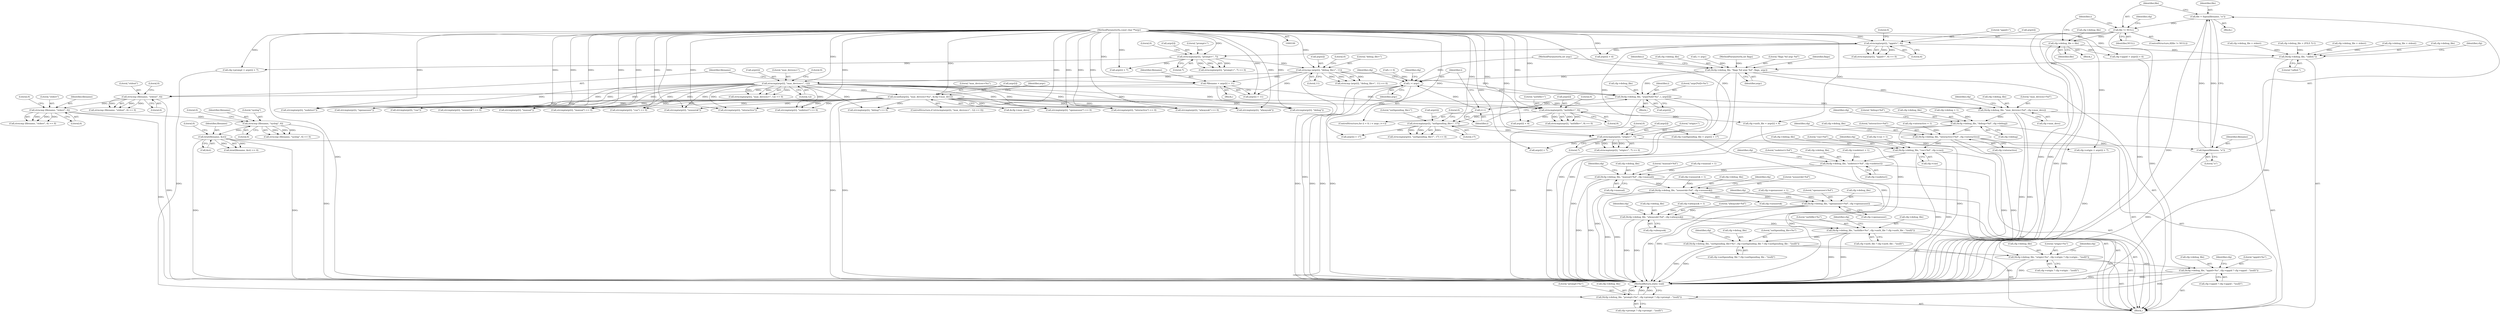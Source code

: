 digraph "0_pam-u2f_18b1914e32b74ff52000f10e97067e841e5fff62_0@API" {
"1000419" [label="(Call,file = fopen(filename, \"a\"))"];
"1000421" [label="(Call,fopen(filename, \"a\"))"];
"1000407" [label="(Call,lstat(filename, &st))"];
"1000387" [label="(Call,strncmp (filename, \"syslog\", 6))"];
"1000373" [label="(Call,strncmp (filename, \"stderr\", 6))"];
"1000359" [label="(Call,strncmp (filename, \"stdout\", 6))"];
"1000350" [label="(Call,*filename = argv[i] + 11)"];
"1000341" [label="(Call,strncmp (argv[i], \"debug_file=\", 11))"];
"1000323" [label="(Call,strncmp(argv[i], \"prompt=\", 7))"];
"1000305" [label="(Call,strncmp(argv[i], \"appid=\", 6))"];
"1000287" [label="(Call,strncmp(argv[i], \"origin=\", 7))"];
"1000269" [label="(Call,strncmp(argv[i], \"authpending_file=\", 17))"];
"1000251" [label="(Call,strncmp(argv[i], \"authfile=\", 9))"];
"1000103" [label="(MethodParameterIn,const char **argv)"];
"1000129" [label="(Call,strncmp(argv[i], \"max_devices=\", 12))"];
"1000136" [label="(Call,sscanf(argv[i], \"max_devices=%u\", &cfg->max_devs))"];
"1000425" [label="(Call,file != NULL)"];
"1000429" [label="(Call,cfg->debug_file = file)"];
"1000439" [label="(Call,D(cfg->debug_file, \"called.\"))"];
"1000444" [label="(Call,D(cfg->debug_file, \"flags %d argc %d\", flags, argc))"];
"1000455" [label="(Call,i < argc)"];
"1000461" [label="(Call,D(cfg->debug_file, \"argv[%d]=%s\", i, argv[i]))"];
"1000458" [label="(Call,i++)"];
"1000470" [label="(Call,D(cfg->debug_file, \"max_devices=%d\", cfg->max_devs))"];
"1000478" [label="(Call,D(cfg->debug_file, \"debug=%d\", cfg->debug))"];
"1000486" [label="(Call,D(cfg->debug_file, \"interactive=%d\", cfg->interactive))"];
"1000494" [label="(Call,D(cfg->debug_file, \"cue=%d\", cfg->cue))"];
"1000502" [label="(Call,D(cfg->debug_file, \"nodetect=%d\", cfg->nodetect))"];
"1000510" [label="(Call,D(cfg->debug_file, \"manual=%d\", cfg->manual))"];
"1000518" [label="(Call,D(cfg->debug_file, \"nouserok=%d\", cfg->nouserok))"];
"1000526" [label="(Call,D(cfg->debug_file, \"openasuser=%d\", cfg->openasuser))"];
"1000534" [label="(Call,D(cfg->debug_file, \"alwaysok=%d\", cfg->alwaysok))"];
"1000542" [label="(Call,D(cfg->debug_file, \"authfile=%s\", cfg->auth_file ? cfg->auth_file : \"(null)\"))"];
"1000555" [label="(Call,D(cfg->debug_file, \"authpending_file=%s\", cfg->authpending_file ? cfg->authpending_file : \"(null)\"))"];
"1000568" [label="(Call,D(cfg->debug_file, \"origin=%s\", cfg->origin ? cfg->origin : \"(null)\"))"];
"1000581" [label="(Call,D(cfg->debug_file, \"appid=%s\", cfg->appid ? cfg->appid : \"(null)\"))"];
"1000594" [label="(Call,D(cfg->debug_file, \"prompt=%s\", cfg->prompt ? cfg->prompt : \"(null)\"))"];
"1000422" [label="(Identifier,filename)"];
"1000351" [label="(Identifier,filename)"];
"1000419" [label="(Call,file = fopen(filename, \"a\"))"];
"1000433" [label="(Identifier,file)"];
"1000490" [label="(Literal,\"interactive=%d\")"];
"1000141" [label="(Call,&cfg->max_devs)"];
"1000365" [label="(Call,cfg->debug_file = stdout)"];
"1000160" [label="(Call,strcmp(argv[i], \"debug\"))"];
"1000491" [label="(Call,cfg->interactive)"];
"1000387" [label="(Call,strncmp (filename, \"syslog\", 6))"];
"1000129" [label="(Call,strncmp(argv[i], \"max_devices=\", 12))"];
"1000324" [label="(Call,argv[i])"];
"1000287" [label="(Call,strncmp(argv[i], \"origin=\", 7))"];
"1000330" [label="(Call,cfg->prompt = argv[i] + 7)"];
"1000327" [label="(Literal,\"prompt=\")"];
"1000518" [label="(Call,D(cfg->debug_file, \"nouserok=%d\", cfg->nouserok))"];
"1000440" [label="(Call,cfg->debug_file)"];
"1000269" [label="(Call,strncmp(argv[i], \"authpending_file=\", 17))"];
"1000479" [label="(Call,cfg->debug_file)"];
"1000406" [label="(Call,lstat(filename, &st) == 0)"];
"1000212" [label="(Call,strcmp(argv[i], \"interactive\"))"];
"1000448" [label="(Literal,\"flags %d argc %d\")"];
"1000218" [label="(Call,cfg->interactive = 1)"];
"1000431" [label="(Identifier,cfg)"];
"1000159" [label="(Call,strcmp(argv[i], \"debug\") == 0)"];
"1000262" [label="(Call,argv[i] + 9)"];
"1000255" [label="(Literal,\"authfile=\")"];
"1000186" [label="(Call,strcmp(argv[i], \"openasuser\"))"];
"1000461" [label="(Call,D(cfg->debug_file, \"argv[%d]=%s\", i, argv[i]))"];
"1000507" [label="(Call,cfg->nodetect)"];
"1000528" [label="(Identifier,cfg)"];
"1000531" [label="(Call,cfg->openasuser)"];
"1000390" [label="(Literal,6)"];
"1000377" [label="(Literal,0)"];
"1000499" [label="(Call,cfg->cue)"];
"1000523" [label="(Call,cfg->nouserok)"];
"1000341" [label="(Call,strncmp (argv[i], \"debug_file=\", 11))"];
"1000352" [label="(Call,argv[i] + 11)"];
"1000328" [label="(Literal,7)"];
"1000486" [label="(Call,D(cfg->debug_file, \"interactive=%d\", cfg->interactive))"];
"1000346" [label="(Literal,11)"];
"1000225" [label="(Call,strcmp(argv[i], \"cue\"))"];
"1000475" [label="(Call,cfg->max_devs)"];
"1000471" [label="(Call,cfg->debug_file)"];
"1000527" [label="(Call,cfg->debug_file)"];
"1000140" [label="(Literal,\"max_devices=%u\")"];
"1000172" [label="(Call,strcmp(argv[i], \"nouserok\") == 0)"];
"1000538" [label="(Literal,\"alwaysok=%d\")"];
"1000348" [label="(Block,)"];
"1000103" [label="(MethodParameterIn,const char **argv)"];
"1000556" [label="(Call,cfg->debug_file)"];
"1000568" [label="(Call,D(cfg->debug_file, \"origin=%s\", cfg->origin ? cfg->origin : \"(null)\"))"];
"1000427" [label="(Identifier,NULL)"];
"1000244" [label="(Call,cfg->nodetect = 1)"];
"1000409" [label="(Call,&st)"];
"1000251" [label="(Call,strncmp(argv[i], \"authfile=\", 9))"];
"1000573" [label="(Call,cfg->origin ? cfg->origin : \"(null)\")"];
"1000274" [label="(Literal,17)"];
"1000361" [label="(Literal,\"stdout\")"];
"1000137" [label="(Call,argv[i])"];
"1000372" [label="(Call,strncmp (filename, \"stderr\", 6) == 0)"];
"1000288" [label="(Call,argv[i])"];
"1000452" [label="(Call,i = 0)"];
"1000596" [label="(Identifier,cfg)"];
"1000258" [label="(Call,cfg->auth_file = argv[i] + 9)"];
"1000478" [label="(Call,D(cfg->debug_file, \"debug=%d\", cfg->debug))"];
"1000362" [label="(Literal,6)"];
"1000147" [label="(Call,strcmp(argv[i], \"manual\"))"];
"1000146" [label="(Call,strcmp(argv[i], \"manual\") == 0)"];
"1000273" [label="(Literal,\"authpending_file=\")"];
"1000375" [label="(Literal,\"stderr\")"];
"1000268" [label="(Call,strncmp(argv[i], \"authpending_file=\", 17) == 0)"];
"1000450" [label="(Identifier,argc)"];
"1000198" [label="(Call,strcmp(argv[i], \"alwaysok\") == 0)"];
"1000536" [label="(Identifier,cfg)"];
"1000449" [label="(Identifier,flags)"];
"1000323" [label="(Call,strncmp(argv[i], \"prompt=\", 7))"];
"1000306" [label="(Call,argv[i])"];
"1000224" [label="(Call,strcmp(argv[i], \"cue\") == 0)"];
"1000127" [label="(ControlStructure,if (strncmp(argv[i], \"max_devices=\", 12) == 0))"];
"1000555" [label="(Call,D(cfg->debug_file, \"authpending_file=%s\", cfg->authpending_file ? cfg->authpending_file : \"(null)\"))"];
"1000474" [label="(Literal,\"max_devices=%d\")"];
"1000543" [label="(Call,cfg->debug_file)"];
"1000408" [label="(Identifier,filename)"];
"1000342" [label="(Call,argv[i])"];
"1000311" [label="(Literal,0)"];
"1000304" [label="(Call,strncmp(argv[i], \"appid=\", 6) == 0)"];
"1000292" [label="(Literal,7)"];
"1000270" [label="(Call,argv[i])"];
"1000275" [label="(Literal,0)"];
"1000544" [label="(Identifier,cfg)"];
"1000535" [label="(Call,cfg->debug_file)"];
"1000360" [label="(Identifier,filename)"];
"1000526" [label="(Call,D(cfg->debug_file, \"openasuser=%d\", cfg->openasuser))"];
"1000286" [label="(Call,strncmp(argv[i], \"origin=\", 7) == 0)"];
"1000166" [label="(Call,cfg->debug = 1)"];
"1000496" [label="(Identifier,cfg)"];
"1000520" [label="(Identifier,cfg)"];
"1000359" [label="(Call,strncmp (filename, \"stdout\", 6))"];
"1000546" [label="(Literal,\"authfile=%s\")"];
"1000581" [label="(Call,D(cfg->debug_file, \"appid=%s\", cfg->appid ? cfg->appid : \"(null)\"))"];
"1000522" [label="(Literal,\"nouserok=%d\")"];
"1000498" [label="(Literal,\"cue=%d\")"];
"1000173" [label="(Call,strcmp(argv[i], \"nouserok\"))"];
"1000128" [label="(Call,strncmp(argv[i], \"max_devices=\", 12) == 0)"];
"1000511" [label="(Call,cfg->debug_file)"];
"1000376" [label="(Literal,6)"];
"1000470" [label="(Call,D(cfg->debug_file, \"max_devices=%d\", cfg->max_devs))"];
"1000428" [label="(Block,)"];
"1000134" [label="(Literal,12)"];
"1000322" [label="(Call,strncmp(argv[i], \"prompt=\", 7) == 0)"];
"1000386" [label="(Call,strncmp (filename, \"syslog\", 6) == 0)"];
"1000515" [label="(Call,cfg->manual)"];
"1000280" [label="(Call,argv[i] + 17)"];
"1000502" [label="(Call,D(cfg->debug_file, \"nodetect=%d\", cfg->nodetect))"];
"1000425" [label="(Call,file != NULL)"];
"1000514" [label="(Literal,\"manual=%d\")"];
"1000334" [label="(Call,argv[i] + 7)"];
"1000423" [label="(Literal,\"a\")"];
"1000309" [label="(Literal,\"appid=\")"];
"1000559" [label="(Literal,\"authpending_file=%s\")"];
"1000569" [label="(Call,cfg->debug_file)"];
"1000488" [label="(Identifier,cfg)"];
"1000347" [label="(Literal,0)"];
"1000594" [label="(Call,D(cfg->debug_file, \"prompt=%s\", cfg->prompt ? cfg->prompt : \"(null)\"))"];
"1000472" [label="(Identifier,cfg)"];
"1000389" [label="(Literal,\"syslog\")"];
"1000316" [label="(Call,argv[i] + 6)"];
"1000252" [label="(Call,argv[i])"];
"1000421" [label="(Call,fopen(filename, \"a\"))"];
"1000305" [label="(Call,strncmp(argv[i], \"appid=\", 6))"];
"1000458" [label="(Call,i++)"];
"1000460" [label="(Block,)"];
"1000482" [label="(Literal,\"debug=%d\")"];
"1000430" [label="(Call,cfg->debug_file)"];
"1000504" [label="(Identifier,cfg)"];
"1000153" [label="(Call,cfg->manual = 1)"];
"1000466" [label="(Identifier,i)"];
"1000572" [label="(Literal,\"origin=%s\")"];
"1000443" [label="(Literal,\"called.\")"];
"1000451" [label="(ControlStructure,for (i = 0; i < argc; i++))"];
"1000294" [label="(Call,cfg->origin = argv[i] + 7)"];
"1000446" [label="(Identifier,cfg)"];
"1000373" [label="(Call,strncmp (filename, \"stderr\", 6))"];
"1000340" [label="(Call,strncmp (argv[i], \"debug_file=\", 11) == 0)"];
"1000542" [label="(Call,D(cfg->debug_file, \"authfile=%s\", cfg->auth_file ? cfg->auth_file : \"(null)\"))"];
"1000192" [label="(Call,cfg->openasuser = 1)"];
"1000607" [label="(MethodReturn,static void)"];
"1000231" [label="(Call,cfg->cue = 1)"];
"1000112" [label="(Call,cfg->debug_file = stderr)"];
"1000438" [label="(Block,)"];
"1000510" [label="(Call,D(cfg->debug_file, \"manual=%d\", cfg->manual))"];
"1000512" [label="(Identifier,cfg)"];
"1000480" [label="(Identifier,cfg)"];
"1000595" [label="(Call,cfg->debug_file)"];
"1000257" [label="(Literal,0)"];
"1000557" [label="(Identifier,cfg)"];
"1000424" [label="(ControlStructure,if(file != NULL))"];
"1000391" [label="(Literal,0)"];
"1000453" [label="(Identifier,i)"];
"1000429" [label="(Call,cfg->debug_file = file)"];
"1000444" [label="(Call,D(cfg->debug_file, \"flags %d argc %d\", flags, argc))"];
"1000363" [label="(Literal,0)"];
"1000583" [label="(Identifier,cfg)"];
"1000457" [label="(Identifier,argc)"];
"1000586" [label="(Call,cfg->appid ? cfg->appid : \"(null)\")"];
"1000598" [label="(Literal,\"prompt=%s\")"];
"1000179" [label="(Call,cfg->nouserok = 1)"];
"1000298" [label="(Call,argv[i] + 7)"];
"1000256" [label="(Literal,9)"];
"1000237" [label="(Call,strcmp(argv[i], \"nodetect\") == 0)"];
"1000439" [label="(Call,D(cfg->debug_file, \"called.\"))"];
"1000445" [label="(Call,cfg->debug_file)"];
"1000455" [label="(Call,i < argc)"];
"1000459" [label="(Identifier,i)"];
"1000530" [label="(Literal,\"openasuser=%d\")"];
"1000135" [label="(Literal,0)"];
"1000205" [label="(Call,cfg->alwaysok = 1)"];
"1000456" [label="(Identifier,i)"];
"1000185" [label="(Call,strcmp(argv[i], \"openasuser\") == 0)"];
"1000130" [label="(Call,argv[i])"];
"1000312" [label="(Call,cfg->appid = argv[i] + 6)"];
"1000465" [label="(Literal,\"argv[%d]=%s\")"];
"1000539" [label="(Call,cfg->alwaysok)"];
"1000238" [label="(Call,strcmp(argv[i], \"nodetect\"))"];
"1000570" [label="(Identifier,cfg)"];
"1000250" [label="(Call,strncmp(argv[i], \"authfile=\", 9) == 0)"];
"1000149" [label="(Identifier,argv)"];
"1000102" [label="(MethodParameterIn,int argc)"];
"1000121" [label="(Call,i < argc)"];
"1000211" [label="(Call,strcmp(argv[i], \"interactive\") == 0)"];
"1000467" [label="(Call,argv[i])"];
"1000291" [label="(Literal,\"origin=\")"];
"1000494" [label="(Call,D(cfg->debug_file, \"cue=%d\", cfg->cue))"];
"1000483" [label="(Call,cfg->debug)"];
"1000599" [label="(Call,cfg->prompt ? cfg->prompt : \"(null)\")"];
"1000462" [label="(Call,cfg->debug_file)"];
"1000519" [label="(Call,cfg->debug_file)"];
"1000329" [label="(Literal,0)"];
"1000101" [label="(MethodParameterIn,int flags)"];
"1000276" [label="(Call,cfg->authpending_file = argv[i] + 17)"];
"1000506" [label="(Literal,\"nodetect=%d\")"];
"1000374" [label="(Identifier,filename)"];
"1000393" [label="(Call,cfg->debug_file = (FILE *)-1)"];
"1000125" [label="(Identifier,i)"];
"1000388" [label="(Identifier,filename)"];
"1000358" [label="(Call,strncmp (filename, \"stdout\", 6) == 0)"];
"1000418" [label="(Block,)"];
"1000407" [label="(Call,lstat(filename, &st))"];
"1000310" [label="(Literal,6)"];
"1000136" [label="(Call,sscanf(argv[i], \"max_devices=%u\", &cfg->max_devs))"];
"1000463" [label="(Identifier,cfg)"];
"1000350" [label="(Call,*filename = argv[i] + 11)"];
"1000534" [label="(Call,D(cfg->debug_file, \"alwaysok=%d\", cfg->alwaysok))"];
"1000560" [label="(Call,cfg->authpending_file ? cfg->authpending_file : \"(null)\")"];
"1000293" [label="(Literal,0)"];
"1000503" [label="(Call,cfg->debug_file)"];
"1000379" [label="(Call,cfg->debug_file = stderr)"];
"1000547" [label="(Call,cfg->auth_file ? cfg->auth_file : \"(null)\")"];
"1000345" [label="(Literal,\"debug_file=\")"];
"1000133" [label="(Literal,\"max_devices=\")"];
"1000426" [label="(Identifier,file)"];
"1000199" [label="(Call,strcmp(argv[i], \"alwaysok\"))"];
"1000585" [label="(Literal,\"appid=%s\")"];
"1000420" [label="(Identifier,file)"];
"1000487" [label="(Call,cfg->debug_file)"];
"1000582" [label="(Call,cfg->debug_file)"];
"1000495" [label="(Call,cfg->debug_file)"];
"1000411" [label="(Literal,0)"];
"1000419" -> "1000418"  [label="AST: "];
"1000419" -> "1000421"  [label="CFG: "];
"1000420" -> "1000419"  [label="AST: "];
"1000421" -> "1000419"  [label="AST: "];
"1000426" -> "1000419"  [label="CFG: "];
"1000419" -> "1000607"  [label="DDG: "];
"1000421" -> "1000419"  [label="DDG: "];
"1000421" -> "1000419"  [label="DDG: "];
"1000419" -> "1000425"  [label="DDG: "];
"1000421" -> "1000423"  [label="CFG: "];
"1000422" -> "1000421"  [label="AST: "];
"1000423" -> "1000421"  [label="AST: "];
"1000421" -> "1000607"  [label="DDG: "];
"1000407" -> "1000421"  [label="DDG: "];
"1000407" -> "1000406"  [label="AST: "];
"1000407" -> "1000409"  [label="CFG: "];
"1000408" -> "1000407"  [label="AST: "];
"1000409" -> "1000407"  [label="AST: "];
"1000411" -> "1000407"  [label="CFG: "];
"1000407" -> "1000607"  [label="DDG: "];
"1000407" -> "1000607"  [label="DDG: "];
"1000407" -> "1000406"  [label="DDG: "];
"1000407" -> "1000406"  [label="DDG: "];
"1000387" -> "1000407"  [label="DDG: "];
"1000387" -> "1000386"  [label="AST: "];
"1000387" -> "1000390"  [label="CFG: "];
"1000388" -> "1000387"  [label="AST: "];
"1000389" -> "1000387"  [label="AST: "];
"1000390" -> "1000387"  [label="AST: "];
"1000391" -> "1000387"  [label="CFG: "];
"1000387" -> "1000607"  [label="DDG: "];
"1000387" -> "1000386"  [label="DDG: "];
"1000387" -> "1000386"  [label="DDG: "];
"1000387" -> "1000386"  [label="DDG: "];
"1000373" -> "1000387"  [label="DDG: "];
"1000373" -> "1000372"  [label="AST: "];
"1000373" -> "1000376"  [label="CFG: "];
"1000374" -> "1000373"  [label="AST: "];
"1000375" -> "1000373"  [label="AST: "];
"1000376" -> "1000373"  [label="AST: "];
"1000377" -> "1000373"  [label="CFG: "];
"1000373" -> "1000607"  [label="DDG: "];
"1000373" -> "1000372"  [label="DDG: "];
"1000373" -> "1000372"  [label="DDG: "];
"1000373" -> "1000372"  [label="DDG: "];
"1000359" -> "1000373"  [label="DDG: "];
"1000359" -> "1000358"  [label="AST: "];
"1000359" -> "1000362"  [label="CFG: "];
"1000360" -> "1000359"  [label="AST: "];
"1000361" -> "1000359"  [label="AST: "];
"1000362" -> "1000359"  [label="AST: "];
"1000363" -> "1000359"  [label="CFG: "];
"1000359" -> "1000607"  [label="DDG: "];
"1000359" -> "1000358"  [label="DDG: "];
"1000359" -> "1000358"  [label="DDG: "];
"1000359" -> "1000358"  [label="DDG: "];
"1000350" -> "1000359"  [label="DDG: "];
"1000350" -> "1000348"  [label="AST: "];
"1000350" -> "1000352"  [label="CFG: "];
"1000351" -> "1000350"  [label="AST: "];
"1000352" -> "1000350"  [label="AST: "];
"1000360" -> "1000350"  [label="CFG: "];
"1000350" -> "1000607"  [label="DDG: "];
"1000341" -> "1000350"  [label="DDG: "];
"1000103" -> "1000350"  [label="DDG: "];
"1000341" -> "1000340"  [label="AST: "];
"1000341" -> "1000346"  [label="CFG: "];
"1000342" -> "1000341"  [label="AST: "];
"1000345" -> "1000341"  [label="AST: "];
"1000346" -> "1000341"  [label="AST: "];
"1000347" -> "1000341"  [label="CFG: "];
"1000341" -> "1000607"  [label="DDG: "];
"1000341" -> "1000129"  [label="DDG: "];
"1000341" -> "1000340"  [label="DDG: "];
"1000341" -> "1000340"  [label="DDG: "];
"1000341" -> "1000340"  [label="DDG: "];
"1000323" -> "1000341"  [label="DDG: "];
"1000103" -> "1000341"  [label="DDG: "];
"1000341" -> "1000352"  [label="DDG: "];
"1000341" -> "1000461"  [label="DDG: "];
"1000323" -> "1000322"  [label="AST: "];
"1000323" -> "1000328"  [label="CFG: "];
"1000324" -> "1000323"  [label="AST: "];
"1000327" -> "1000323"  [label="AST: "];
"1000328" -> "1000323"  [label="AST: "];
"1000329" -> "1000323"  [label="CFG: "];
"1000323" -> "1000322"  [label="DDG: "];
"1000323" -> "1000322"  [label="DDG: "];
"1000323" -> "1000322"  [label="DDG: "];
"1000305" -> "1000323"  [label="DDG: "];
"1000103" -> "1000323"  [label="DDG: "];
"1000323" -> "1000330"  [label="DDG: "];
"1000323" -> "1000334"  [label="DDG: "];
"1000305" -> "1000304"  [label="AST: "];
"1000305" -> "1000310"  [label="CFG: "];
"1000306" -> "1000305"  [label="AST: "];
"1000309" -> "1000305"  [label="AST: "];
"1000310" -> "1000305"  [label="AST: "];
"1000311" -> "1000305"  [label="CFG: "];
"1000305" -> "1000304"  [label="DDG: "];
"1000305" -> "1000304"  [label="DDG: "];
"1000305" -> "1000304"  [label="DDG: "];
"1000287" -> "1000305"  [label="DDG: "];
"1000103" -> "1000305"  [label="DDG: "];
"1000305" -> "1000312"  [label="DDG: "];
"1000305" -> "1000316"  [label="DDG: "];
"1000287" -> "1000286"  [label="AST: "];
"1000287" -> "1000292"  [label="CFG: "];
"1000288" -> "1000287"  [label="AST: "];
"1000291" -> "1000287"  [label="AST: "];
"1000292" -> "1000287"  [label="AST: "];
"1000293" -> "1000287"  [label="CFG: "];
"1000287" -> "1000286"  [label="DDG: "];
"1000287" -> "1000286"  [label="DDG: "];
"1000287" -> "1000286"  [label="DDG: "];
"1000269" -> "1000287"  [label="DDG: "];
"1000103" -> "1000287"  [label="DDG: "];
"1000287" -> "1000294"  [label="DDG: "];
"1000287" -> "1000298"  [label="DDG: "];
"1000269" -> "1000268"  [label="AST: "];
"1000269" -> "1000274"  [label="CFG: "];
"1000270" -> "1000269"  [label="AST: "];
"1000273" -> "1000269"  [label="AST: "];
"1000274" -> "1000269"  [label="AST: "];
"1000275" -> "1000269"  [label="CFG: "];
"1000269" -> "1000268"  [label="DDG: "];
"1000269" -> "1000268"  [label="DDG: "];
"1000269" -> "1000268"  [label="DDG: "];
"1000251" -> "1000269"  [label="DDG: "];
"1000103" -> "1000269"  [label="DDG: "];
"1000269" -> "1000276"  [label="DDG: "];
"1000269" -> "1000280"  [label="DDG: "];
"1000251" -> "1000250"  [label="AST: "];
"1000251" -> "1000256"  [label="CFG: "];
"1000252" -> "1000251"  [label="AST: "];
"1000255" -> "1000251"  [label="AST: "];
"1000256" -> "1000251"  [label="AST: "];
"1000257" -> "1000251"  [label="CFG: "];
"1000251" -> "1000250"  [label="DDG: "];
"1000251" -> "1000250"  [label="DDG: "];
"1000251" -> "1000250"  [label="DDG: "];
"1000103" -> "1000251"  [label="DDG: "];
"1000129" -> "1000251"  [label="DDG: "];
"1000136" -> "1000251"  [label="DDG: "];
"1000251" -> "1000258"  [label="DDG: "];
"1000251" -> "1000262"  [label="DDG: "];
"1000103" -> "1000100"  [label="AST: "];
"1000103" -> "1000607"  [label="DDG: "];
"1000103" -> "1000129"  [label="DDG: "];
"1000103" -> "1000136"  [label="DDG: "];
"1000103" -> "1000146"  [label="DDG: "];
"1000103" -> "1000147"  [label="DDG: "];
"1000103" -> "1000159"  [label="DDG: "];
"1000103" -> "1000160"  [label="DDG: "];
"1000103" -> "1000172"  [label="DDG: "];
"1000103" -> "1000173"  [label="DDG: "];
"1000103" -> "1000185"  [label="DDG: "];
"1000103" -> "1000186"  [label="DDG: "];
"1000103" -> "1000198"  [label="DDG: "];
"1000103" -> "1000199"  [label="DDG: "];
"1000103" -> "1000211"  [label="DDG: "];
"1000103" -> "1000212"  [label="DDG: "];
"1000103" -> "1000224"  [label="DDG: "];
"1000103" -> "1000225"  [label="DDG: "];
"1000103" -> "1000237"  [label="DDG: "];
"1000103" -> "1000238"  [label="DDG: "];
"1000103" -> "1000258"  [label="DDG: "];
"1000103" -> "1000262"  [label="DDG: "];
"1000103" -> "1000276"  [label="DDG: "];
"1000103" -> "1000280"  [label="DDG: "];
"1000103" -> "1000294"  [label="DDG: "];
"1000103" -> "1000298"  [label="DDG: "];
"1000103" -> "1000312"  [label="DDG: "];
"1000103" -> "1000316"  [label="DDG: "];
"1000103" -> "1000330"  [label="DDG: "];
"1000103" -> "1000334"  [label="DDG: "];
"1000103" -> "1000352"  [label="DDG: "];
"1000103" -> "1000461"  [label="DDG: "];
"1000129" -> "1000128"  [label="AST: "];
"1000129" -> "1000134"  [label="CFG: "];
"1000130" -> "1000129"  [label="AST: "];
"1000133" -> "1000129"  [label="AST: "];
"1000134" -> "1000129"  [label="AST: "];
"1000135" -> "1000129"  [label="CFG: "];
"1000129" -> "1000128"  [label="DDG: "];
"1000129" -> "1000128"  [label="DDG: "];
"1000129" -> "1000128"  [label="DDG: "];
"1000129" -> "1000136"  [label="DDG: "];
"1000129" -> "1000146"  [label="DDG: "];
"1000129" -> "1000147"  [label="DDG: "];
"1000129" -> "1000159"  [label="DDG: "];
"1000129" -> "1000160"  [label="DDG: "];
"1000129" -> "1000172"  [label="DDG: "];
"1000129" -> "1000173"  [label="DDG: "];
"1000129" -> "1000185"  [label="DDG: "];
"1000129" -> "1000186"  [label="DDG: "];
"1000129" -> "1000198"  [label="DDG: "];
"1000129" -> "1000199"  [label="DDG: "];
"1000129" -> "1000211"  [label="DDG: "];
"1000129" -> "1000212"  [label="DDG: "];
"1000129" -> "1000224"  [label="DDG: "];
"1000129" -> "1000225"  [label="DDG: "];
"1000129" -> "1000237"  [label="DDG: "];
"1000129" -> "1000238"  [label="DDG: "];
"1000136" -> "1000127"  [label="AST: "];
"1000136" -> "1000141"  [label="CFG: "];
"1000137" -> "1000136"  [label="AST: "];
"1000140" -> "1000136"  [label="AST: "];
"1000141" -> "1000136"  [label="AST: "];
"1000149" -> "1000136"  [label="CFG: "];
"1000136" -> "1000607"  [label="DDG: "];
"1000136" -> "1000607"  [label="DDG: "];
"1000136" -> "1000146"  [label="DDG: "];
"1000136" -> "1000147"  [label="DDG: "];
"1000136" -> "1000159"  [label="DDG: "];
"1000136" -> "1000160"  [label="DDG: "];
"1000136" -> "1000172"  [label="DDG: "];
"1000136" -> "1000173"  [label="DDG: "];
"1000136" -> "1000185"  [label="DDG: "];
"1000136" -> "1000186"  [label="DDG: "];
"1000136" -> "1000198"  [label="DDG: "];
"1000136" -> "1000199"  [label="DDG: "];
"1000136" -> "1000211"  [label="DDG: "];
"1000136" -> "1000212"  [label="DDG: "];
"1000136" -> "1000224"  [label="DDG: "];
"1000136" -> "1000225"  [label="DDG: "];
"1000136" -> "1000237"  [label="DDG: "];
"1000136" -> "1000238"  [label="DDG: "];
"1000136" -> "1000470"  [label="DDG: "];
"1000425" -> "1000424"  [label="AST: "];
"1000425" -> "1000427"  [label="CFG: "];
"1000426" -> "1000425"  [label="AST: "];
"1000427" -> "1000425"  [label="AST: "];
"1000431" -> "1000425"  [label="CFG: "];
"1000125" -> "1000425"  [label="CFG: "];
"1000425" -> "1000607"  [label="DDG: "];
"1000425" -> "1000607"  [label="DDG: "];
"1000425" -> "1000607"  [label="DDG: "];
"1000425" -> "1000429"  [label="DDG: "];
"1000429" -> "1000428"  [label="AST: "];
"1000429" -> "1000433"  [label="CFG: "];
"1000430" -> "1000429"  [label="AST: "];
"1000433" -> "1000429"  [label="AST: "];
"1000125" -> "1000429"  [label="CFG: "];
"1000429" -> "1000607"  [label="DDG: "];
"1000429" -> "1000607"  [label="DDG: "];
"1000429" -> "1000439"  [label="DDG: "];
"1000439" -> "1000438"  [label="AST: "];
"1000439" -> "1000443"  [label="CFG: "];
"1000440" -> "1000439"  [label="AST: "];
"1000443" -> "1000439"  [label="AST: "];
"1000446" -> "1000439"  [label="CFG: "];
"1000439" -> "1000607"  [label="DDG: "];
"1000393" -> "1000439"  [label="DDG: "];
"1000379" -> "1000439"  [label="DDG: "];
"1000365" -> "1000439"  [label="DDG: "];
"1000112" -> "1000439"  [label="DDG: "];
"1000439" -> "1000444"  [label="DDG: "];
"1000444" -> "1000438"  [label="AST: "];
"1000444" -> "1000450"  [label="CFG: "];
"1000445" -> "1000444"  [label="AST: "];
"1000448" -> "1000444"  [label="AST: "];
"1000449" -> "1000444"  [label="AST: "];
"1000450" -> "1000444"  [label="AST: "];
"1000453" -> "1000444"  [label="CFG: "];
"1000444" -> "1000607"  [label="DDG: "];
"1000444" -> "1000607"  [label="DDG: "];
"1000101" -> "1000444"  [label="DDG: "];
"1000121" -> "1000444"  [label="DDG: "];
"1000102" -> "1000444"  [label="DDG: "];
"1000444" -> "1000455"  [label="DDG: "];
"1000444" -> "1000461"  [label="DDG: "];
"1000444" -> "1000470"  [label="DDG: "];
"1000455" -> "1000451"  [label="AST: "];
"1000455" -> "1000457"  [label="CFG: "];
"1000456" -> "1000455"  [label="AST: "];
"1000457" -> "1000455"  [label="AST: "];
"1000463" -> "1000455"  [label="CFG: "];
"1000472" -> "1000455"  [label="CFG: "];
"1000455" -> "1000607"  [label="DDG: "];
"1000455" -> "1000607"  [label="DDG: "];
"1000455" -> "1000607"  [label="DDG: "];
"1000458" -> "1000455"  [label="DDG: "];
"1000452" -> "1000455"  [label="DDG: "];
"1000102" -> "1000455"  [label="DDG: "];
"1000455" -> "1000461"  [label="DDG: "];
"1000461" -> "1000460"  [label="AST: "];
"1000461" -> "1000467"  [label="CFG: "];
"1000462" -> "1000461"  [label="AST: "];
"1000465" -> "1000461"  [label="AST: "];
"1000466" -> "1000461"  [label="AST: "];
"1000467" -> "1000461"  [label="AST: "];
"1000459" -> "1000461"  [label="CFG: "];
"1000461" -> "1000607"  [label="DDG: "];
"1000461" -> "1000607"  [label="DDG: "];
"1000461" -> "1000458"  [label="DDG: "];
"1000461" -> "1000470"  [label="DDG: "];
"1000458" -> "1000451"  [label="AST: "];
"1000458" -> "1000459"  [label="CFG: "];
"1000459" -> "1000458"  [label="AST: "];
"1000456" -> "1000458"  [label="CFG: "];
"1000470" -> "1000438"  [label="AST: "];
"1000470" -> "1000475"  [label="CFG: "];
"1000471" -> "1000470"  [label="AST: "];
"1000474" -> "1000470"  [label="AST: "];
"1000475" -> "1000470"  [label="AST: "];
"1000480" -> "1000470"  [label="CFG: "];
"1000470" -> "1000607"  [label="DDG: "];
"1000470" -> "1000607"  [label="DDG: "];
"1000470" -> "1000478"  [label="DDG: "];
"1000478" -> "1000438"  [label="AST: "];
"1000478" -> "1000483"  [label="CFG: "];
"1000479" -> "1000478"  [label="AST: "];
"1000482" -> "1000478"  [label="AST: "];
"1000483" -> "1000478"  [label="AST: "];
"1000488" -> "1000478"  [label="CFG: "];
"1000478" -> "1000607"  [label="DDG: "];
"1000478" -> "1000607"  [label="DDG: "];
"1000166" -> "1000478"  [label="DDG: "];
"1000478" -> "1000486"  [label="DDG: "];
"1000486" -> "1000438"  [label="AST: "];
"1000486" -> "1000491"  [label="CFG: "];
"1000487" -> "1000486"  [label="AST: "];
"1000490" -> "1000486"  [label="AST: "];
"1000491" -> "1000486"  [label="AST: "];
"1000496" -> "1000486"  [label="CFG: "];
"1000486" -> "1000607"  [label="DDG: "];
"1000486" -> "1000607"  [label="DDG: "];
"1000218" -> "1000486"  [label="DDG: "];
"1000486" -> "1000494"  [label="DDG: "];
"1000494" -> "1000438"  [label="AST: "];
"1000494" -> "1000499"  [label="CFG: "];
"1000495" -> "1000494"  [label="AST: "];
"1000498" -> "1000494"  [label="AST: "];
"1000499" -> "1000494"  [label="AST: "];
"1000504" -> "1000494"  [label="CFG: "];
"1000494" -> "1000607"  [label="DDG: "];
"1000494" -> "1000607"  [label="DDG: "];
"1000231" -> "1000494"  [label="DDG: "];
"1000494" -> "1000502"  [label="DDG: "];
"1000502" -> "1000438"  [label="AST: "];
"1000502" -> "1000507"  [label="CFG: "];
"1000503" -> "1000502"  [label="AST: "];
"1000506" -> "1000502"  [label="AST: "];
"1000507" -> "1000502"  [label="AST: "];
"1000512" -> "1000502"  [label="CFG: "];
"1000502" -> "1000607"  [label="DDG: "];
"1000502" -> "1000607"  [label="DDG: "];
"1000244" -> "1000502"  [label="DDG: "];
"1000502" -> "1000510"  [label="DDG: "];
"1000510" -> "1000438"  [label="AST: "];
"1000510" -> "1000515"  [label="CFG: "];
"1000511" -> "1000510"  [label="AST: "];
"1000514" -> "1000510"  [label="AST: "];
"1000515" -> "1000510"  [label="AST: "];
"1000520" -> "1000510"  [label="CFG: "];
"1000510" -> "1000607"  [label="DDG: "];
"1000510" -> "1000607"  [label="DDG: "];
"1000153" -> "1000510"  [label="DDG: "];
"1000510" -> "1000518"  [label="DDG: "];
"1000518" -> "1000438"  [label="AST: "];
"1000518" -> "1000523"  [label="CFG: "];
"1000519" -> "1000518"  [label="AST: "];
"1000522" -> "1000518"  [label="AST: "];
"1000523" -> "1000518"  [label="AST: "];
"1000528" -> "1000518"  [label="CFG: "];
"1000518" -> "1000607"  [label="DDG: "];
"1000518" -> "1000607"  [label="DDG: "];
"1000179" -> "1000518"  [label="DDG: "];
"1000518" -> "1000526"  [label="DDG: "];
"1000526" -> "1000438"  [label="AST: "];
"1000526" -> "1000531"  [label="CFG: "];
"1000527" -> "1000526"  [label="AST: "];
"1000530" -> "1000526"  [label="AST: "];
"1000531" -> "1000526"  [label="AST: "];
"1000536" -> "1000526"  [label="CFG: "];
"1000526" -> "1000607"  [label="DDG: "];
"1000526" -> "1000607"  [label="DDG: "];
"1000192" -> "1000526"  [label="DDG: "];
"1000526" -> "1000534"  [label="DDG: "];
"1000534" -> "1000438"  [label="AST: "];
"1000534" -> "1000539"  [label="CFG: "];
"1000535" -> "1000534"  [label="AST: "];
"1000538" -> "1000534"  [label="AST: "];
"1000539" -> "1000534"  [label="AST: "];
"1000544" -> "1000534"  [label="CFG: "];
"1000534" -> "1000607"  [label="DDG: "];
"1000534" -> "1000607"  [label="DDG: "];
"1000205" -> "1000534"  [label="DDG: "];
"1000534" -> "1000542"  [label="DDG: "];
"1000542" -> "1000438"  [label="AST: "];
"1000542" -> "1000547"  [label="CFG: "];
"1000543" -> "1000542"  [label="AST: "];
"1000546" -> "1000542"  [label="AST: "];
"1000547" -> "1000542"  [label="AST: "];
"1000557" -> "1000542"  [label="CFG: "];
"1000542" -> "1000607"  [label="DDG: "];
"1000542" -> "1000607"  [label="DDG: "];
"1000258" -> "1000542"  [label="DDG: "];
"1000542" -> "1000555"  [label="DDG: "];
"1000555" -> "1000438"  [label="AST: "];
"1000555" -> "1000560"  [label="CFG: "];
"1000556" -> "1000555"  [label="AST: "];
"1000559" -> "1000555"  [label="AST: "];
"1000560" -> "1000555"  [label="AST: "];
"1000570" -> "1000555"  [label="CFG: "];
"1000555" -> "1000607"  [label="DDG: "];
"1000555" -> "1000607"  [label="DDG: "];
"1000276" -> "1000555"  [label="DDG: "];
"1000555" -> "1000568"  [label="DDG: "];
"1000568" -> "1000438"  [label="AST: "];
"1000568" -> "1000573"  [label="CFG: "];
"1000569" -> "1000568"  [label="AST: "];
"1000572" -> "1000568"  [label="AST: "];
"1000573" -> "1000568"  [label="AST: "];
"1000583" -> "1000568"  [label="CFG: "];
"1000568" -> "1000607"  [label="DDG: "];
"1000568" -> "1000607"  [label="DDG: "];
"1000294" -> "1000568"  [label="DDG: "];
"1000568" -> "1000581"  [label="DDG: "];
"1000581" -> "1000438"  [label="AST: "];
"1000581" -> "1000586"  [label="CFG: "];
"1000582" -> "1000581"  [label="AST: "];
"1000585" -> "1000581"  [label="AST: "];
"1000586" -> "1000581"  [label="AST: "];
"1000596" -> "1000581"  [label="CFG: "];
"1000581" -> "1000607"  [label="DDG: "];
"1000581" -> "1000607"  [label="DDG: "];
"1000312" -> "1000581"  [label="DDG: "];
"1000581" -> "1000594"  [label="DDG: "];
"1000594" -> "1000438"  [label="AST: "];
"1000594" -> "1000599"  [label="CFG: "];
"1000595" -> "1000594"  [label="AST: "];
"1000598" -> "1000594"  [label="AST: "];
"1000599" -> "1000594"  [label="AST: "];
"1000607" -> "1000594"  [label="CFG: "];
"1000594" -> "1000607"  [label="DDG: "];
"1000594" -> "1000607"  [label="DDG: "];
"1000594" -> "1000607"  [label="DDG: "];
"1000330" -> "1000594"  [label="DDG: "];
}
